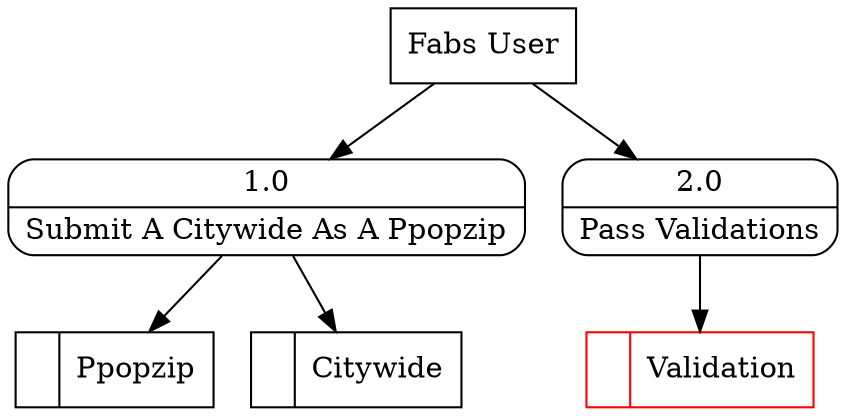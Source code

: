 digraph dfd2{ 
node[shape=record]
200 [label="<f0>  |<f1> Ppopzip " ];
201 [label="<f0>  |<f1> Citywide " ];
202 [label="<f0>  |<f1> Validation " color=red];
203 [label="Fabs User" shape=box];
204 [label="{<f0> 1.0|<f1> Submit A Citywide As A Ppopzip }" shape=Mrecord];
205 [label="{<f0> 2.0|<f1> Pass Validations }" shape=Mrecord];
203 -> 204
203 -> 205
204 -> 201
204 -> 200
205 -> 202
}